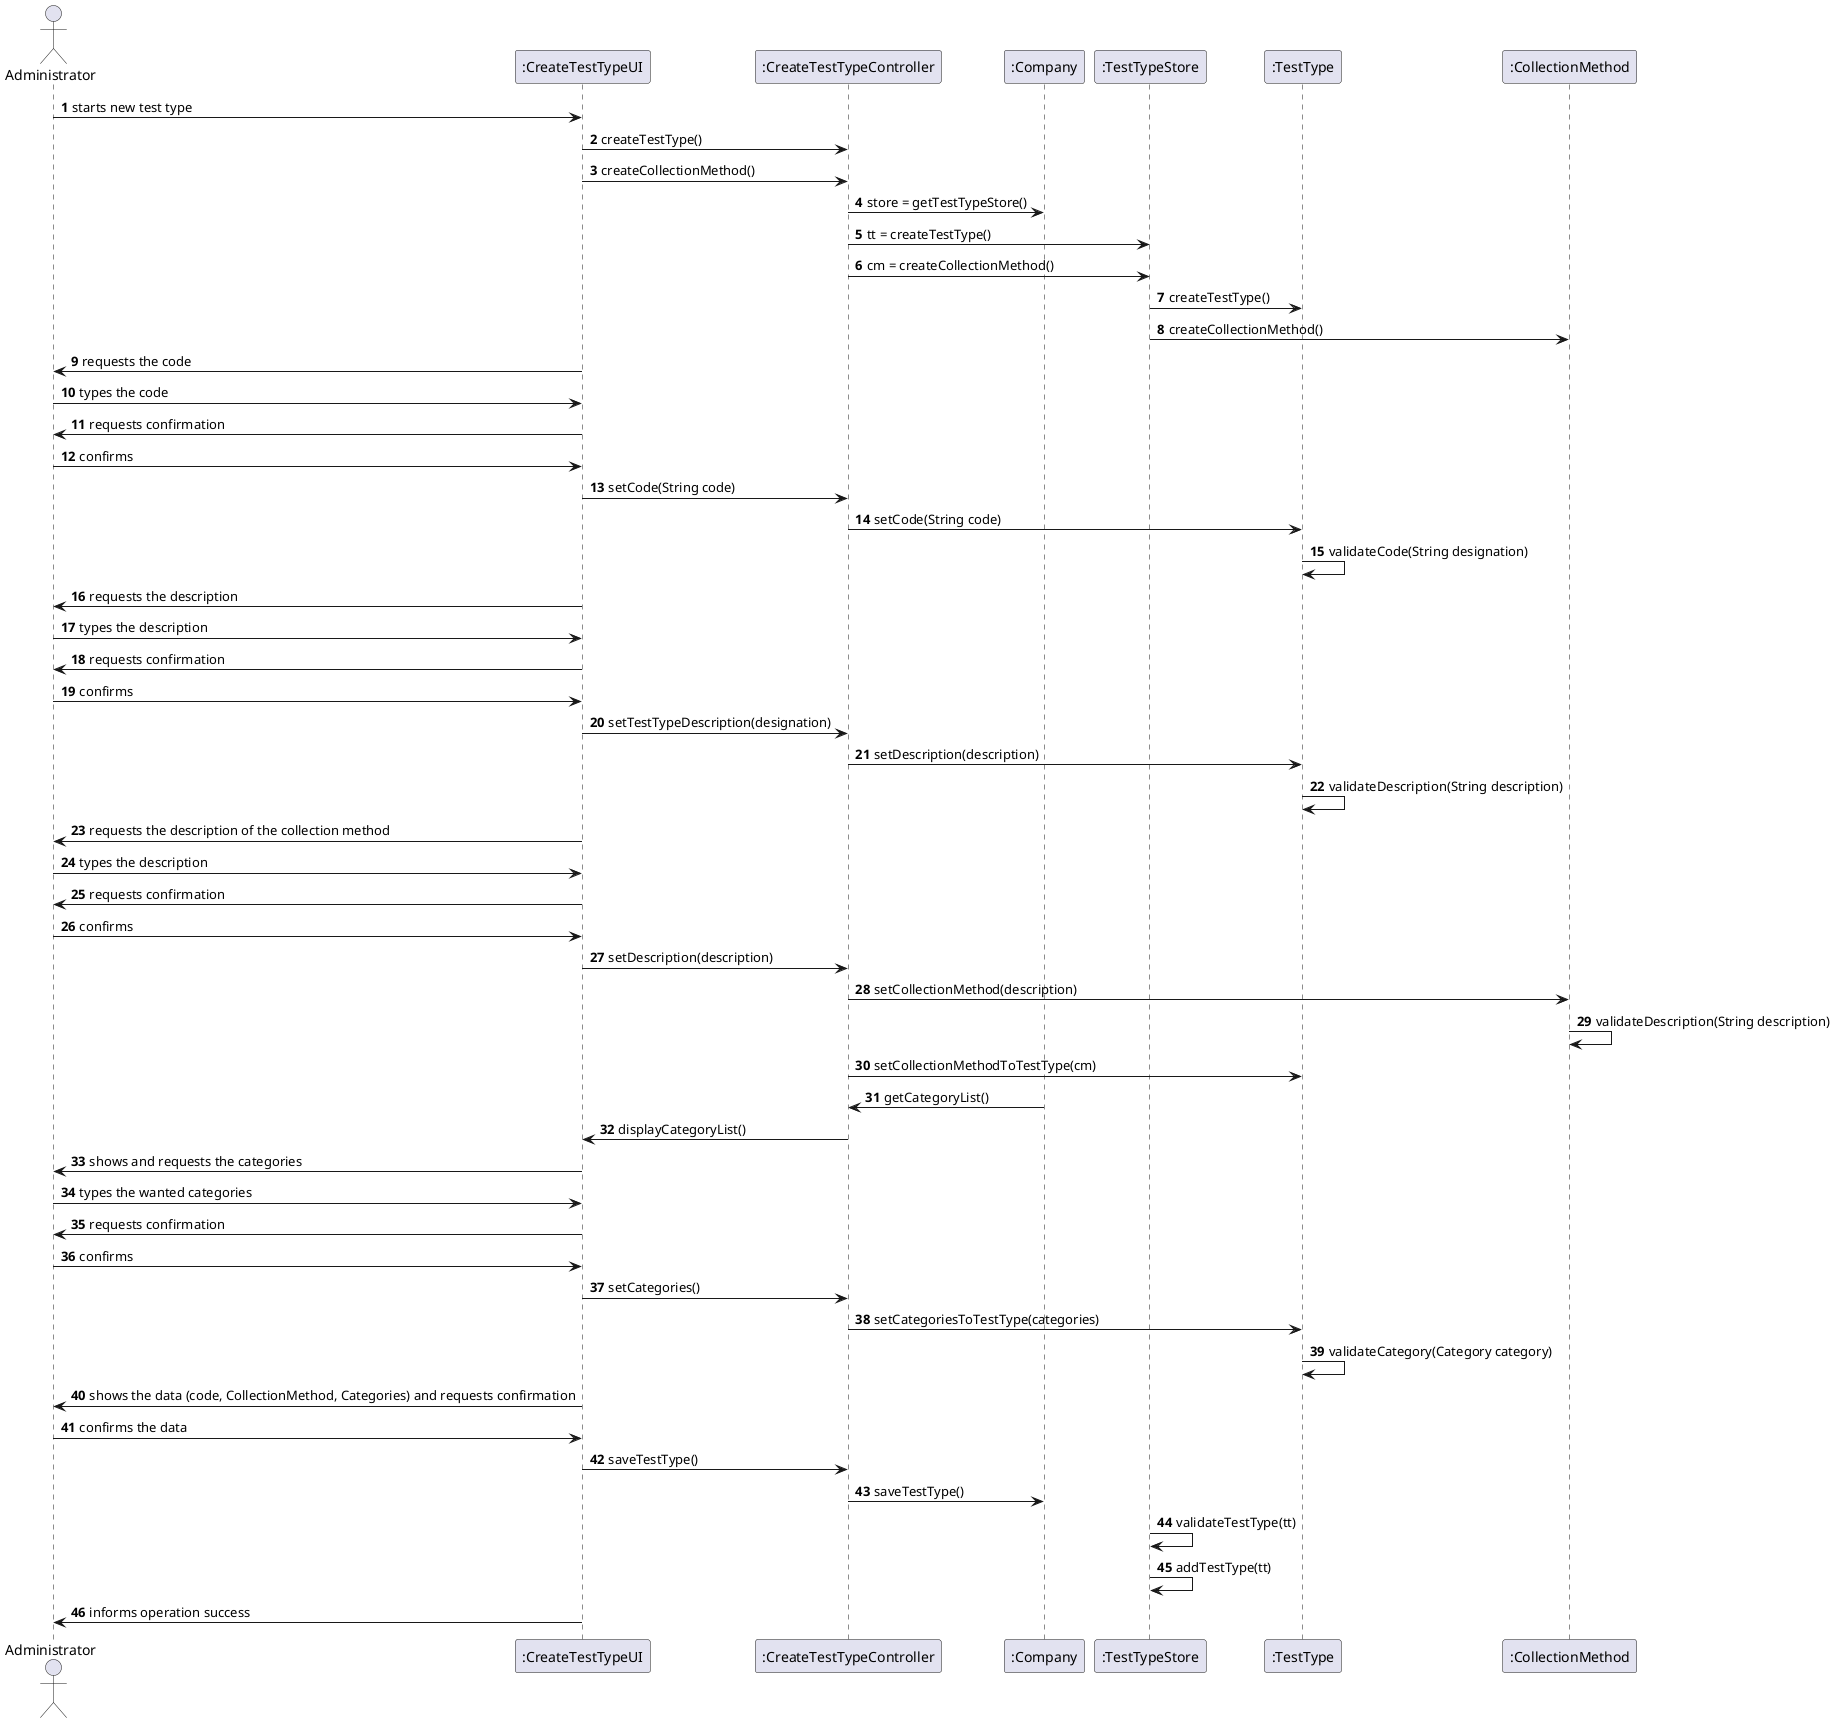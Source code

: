 @startuml


autonumber

actor Administrator

Administrator -> ":CreateTestTypeUI": starts new test type
":CreateTestTypeUI" -> ":CreateTestTypeController": createTestType()
":CreateTestTypeUI" -> ":CreateTestTypeController": createCollectionMethod()
":CreateTestTypeController" -> ":Company": store = getTestTypeStore()
":CreateTestTypeController" -> ":TestTypeStore": tt = createTestType()
":CreateTestTypeController" -> ":TestTypeStore": cm = createCollectionMethod()
":TestTypeStore" -> ":TestType": createTestType()
":TestTypeStore" -> ":CollectionMethod": createCollectionMethod()

":CreateTestTypeUI" -> Administrator: requests the code
Administrator -> ":CreateTestTypeUI": types the code
":CreateTestTypeUI" -> Administrator: requests confirmation
Administrator -> ":CreateTestTypeUI": confirms

":CreateTestTypeUI" -> ":CreateTestTypeController": setCode(String code)
":CreateTestTypeController" -> ":TestType": setCode(String code)
":TestType" -> ":TestType": validateCode(String designation)

":CreateTestTypeUI" -> Administrator: requests the description
Administrator -> ":CreateTestTypeUI": types the description
":CreateTestTypeUI" -> Administrator: requests confirmation
Administrator -> ":CreateTestTypeUI": confirms

":CreateTestTypeUI" -> ":CreateTestTypeController": setTestTypeDescription(designation)
":CreateTestTypeController" -> ":TestType": setDescription(description)
":TestType" -> ":TestType": validateDescription(String description)

":CreateTestTypeUI" -> Administrator: requests the description of the collection method
Administrator -> ":CreateTestTypeUI": types the description
":CreateTestTypeUI" -> Administrator: requests confirmation
Administrator -> ":CreateTestTypeUI": confirms

":CreateTestTypeUI" -> ":CreateTestTypeController": setDescription(description)

":CreateTestTypeController" -> ":CollectionMethod": setCollectionMethod(description)
":CollectionMethod" -> ":CollectionMethod": validateDescription(String description)
":CreateTestTypeController" -> ":TestType": setCollectionMethodToTestType(cm)

":Company" -> ":CreateTestTypeController": getCategoryList()
":CreateTestTypeController" -> ":CreateTestTypeUI": displayCategoryList()

":CreateTestTypeUI" -> Administrator: shows and requests the categories
Administrator -> ":CreateTestTypeUI": types the wanted categories
":CreateTestTypeUI" -> Administrator: requests confirmation
Administrator -> ":CreateTestTypeUI": confirms

":CreateTestTypeUI" -> ":CreateTestTypeController": setCategories()
":CreateTestTypeController" -> ":TestType": setCategoriesToTestType(categories)
":TestType" -> ":TestType": validateCategory(Category category)
":CreateTestTypeUI" -> Administrator: shows the data (code, CollectionMethod, Categories) and requests confirmation
Administrator -> ":CreateTestTypeUI": confirms the data
":CreateTestTypeUI" -> ":CreateTestTypeController": saveTestType()
":CreateTestTypeController" -> ":Company": saveTestType()
":TestTypeStore" -> ":TestTypeStore": validateTestType(tt)
":TestTypeStore" -> ":TestTypeStore": addTestType(tt)

":CreateTestTypeUI" -> Administrator: informs operation success



@enduml